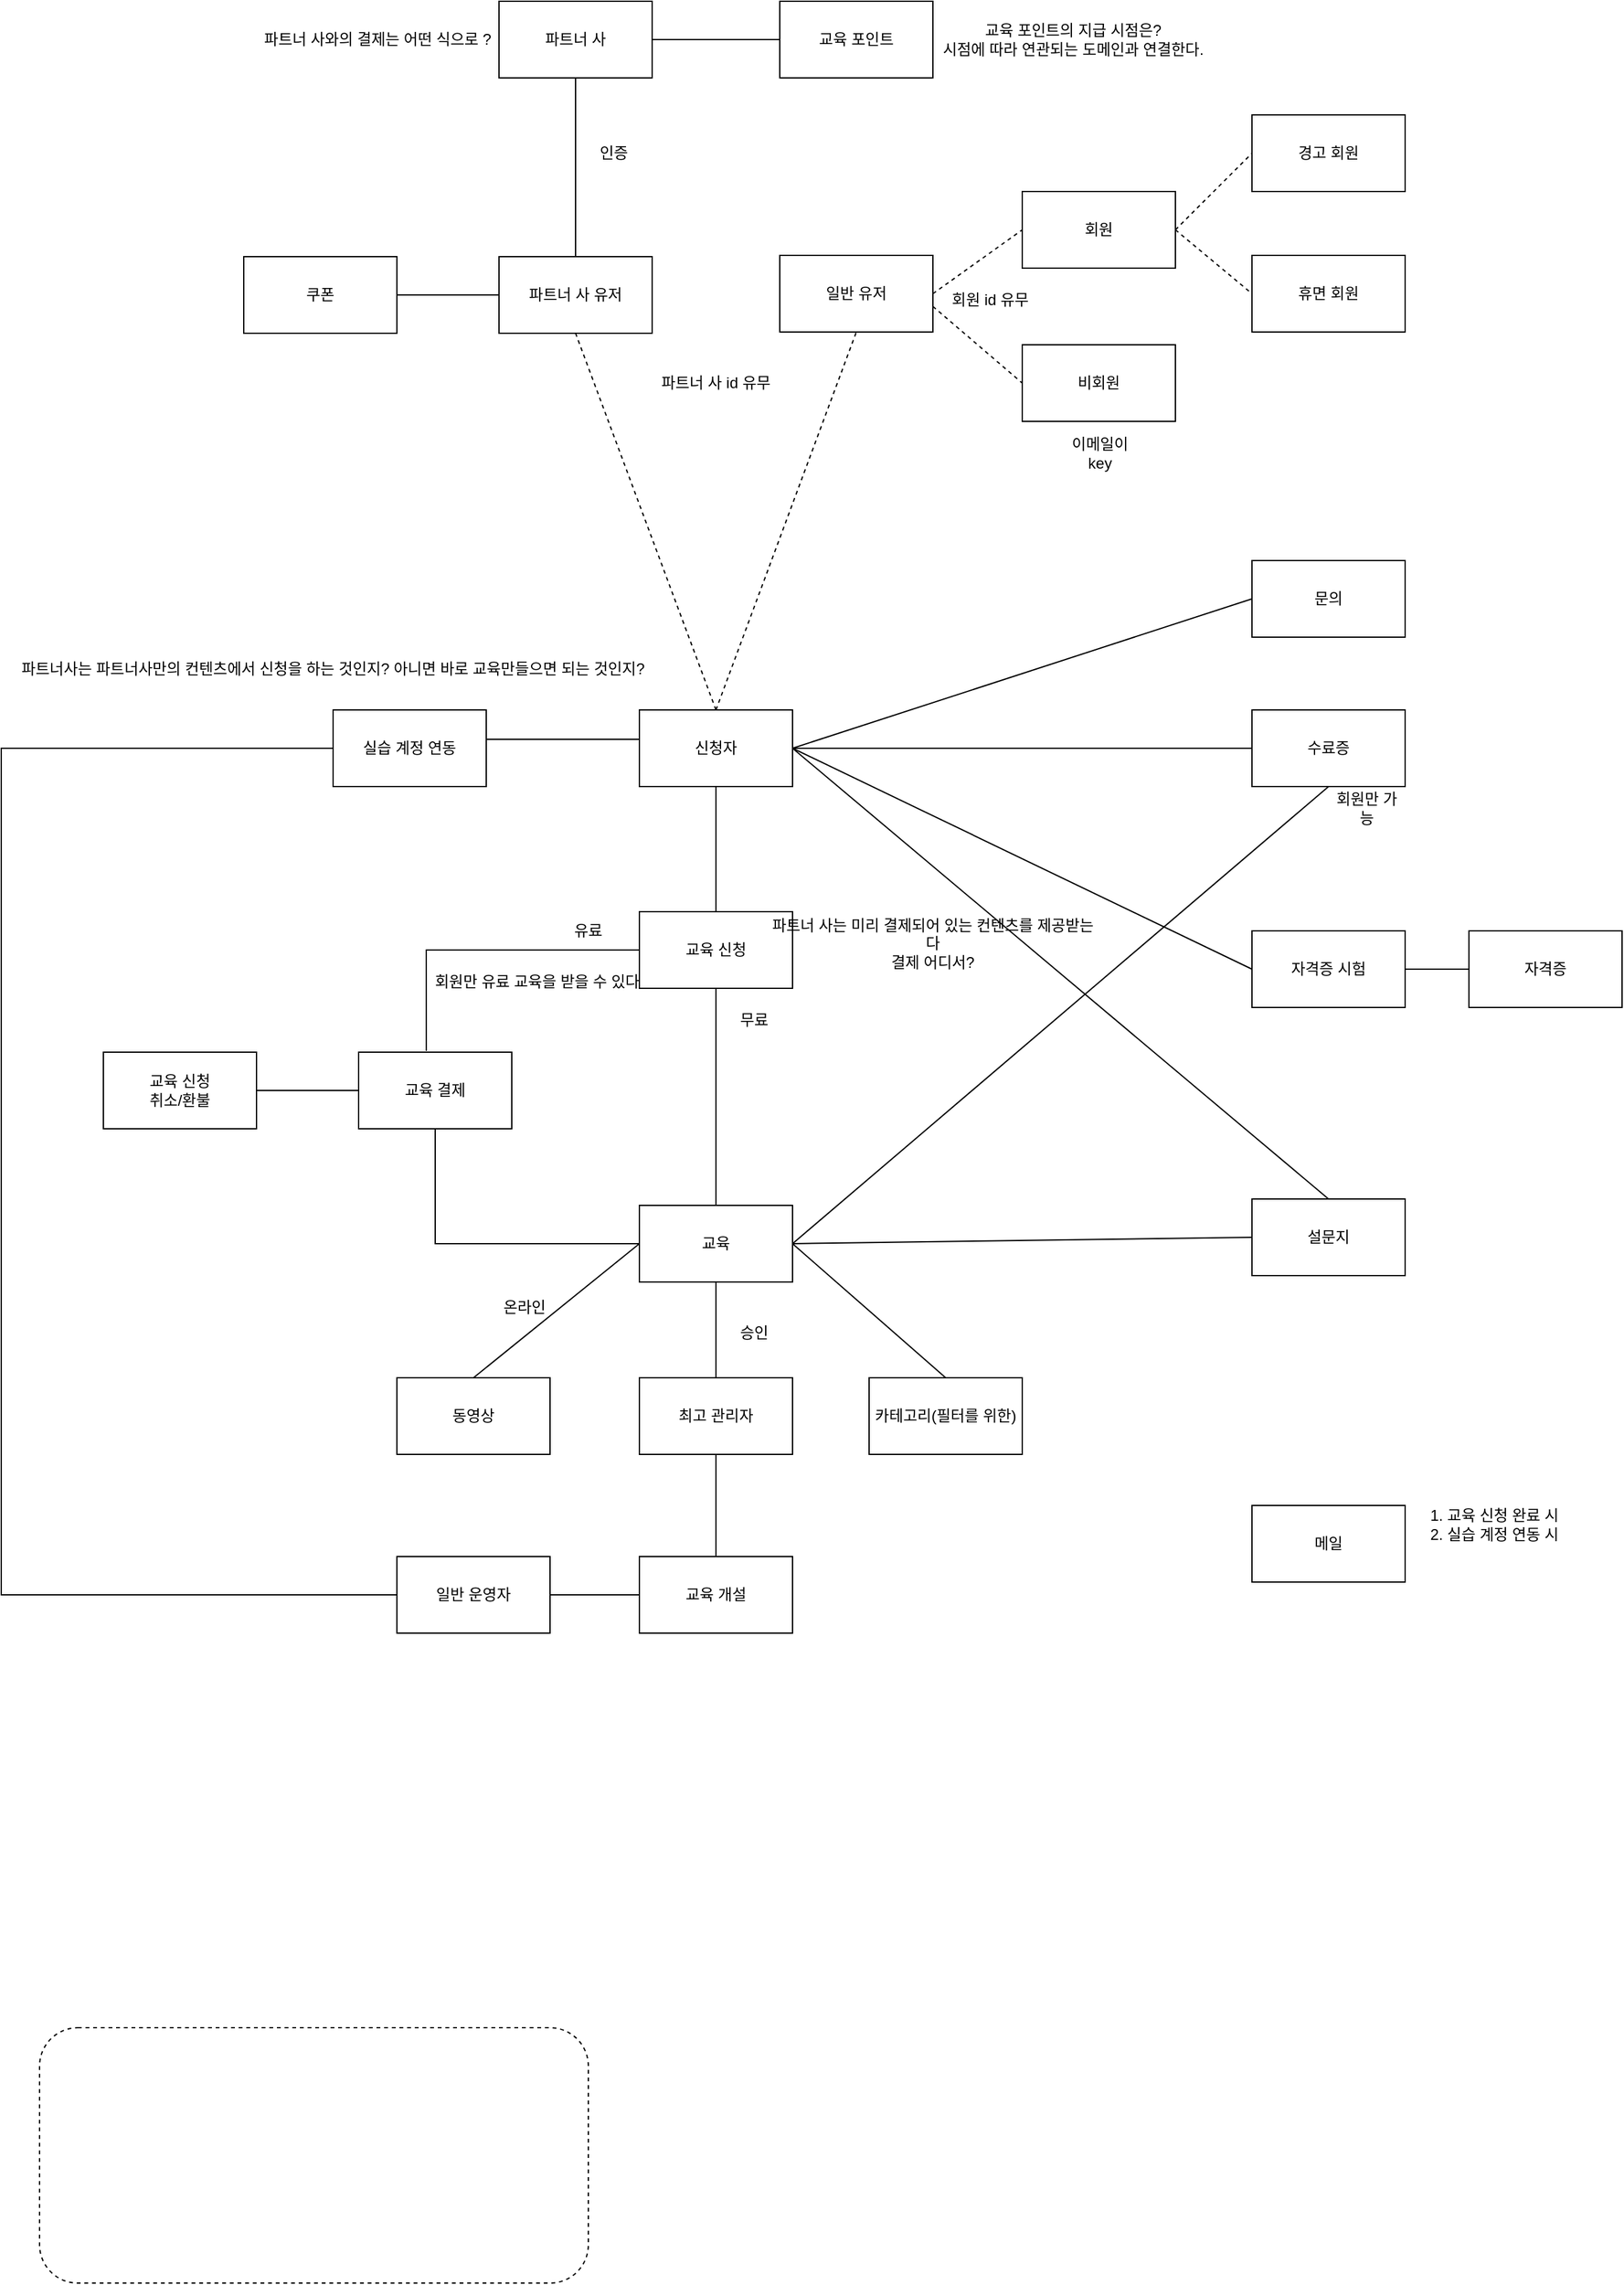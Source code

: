 <mxfile version="17.1.0" type="github">
  <diagram id="C5RBs43oDa-KdzZeNtuy" name="Page-1">
    <mxGraphModel dx="2977" dy="2316" grid="1" gridSize="10" guides="1" tooltips="1" connect="1" arrows="1" fold="1" page="1" pageScale="1" pageWidth="827" pageHeight="1169" math="0" shadow="0">
      <root>
        <mxCell id="WIyWlLk6GJQsqaUBKTNV-0" />
        <mxCell id="WIyWlLk6GJQsqaUBKTNV-1" parent="WIyWlLk6GJQsqaUBKTNV-0" />
        <mxCell id="phJNswvs5Cys1aGq2eFr-93" value="" style="rounded=1;whiteSpace=wrap;html=1;dashed=1;" parent="WIyWlLk6GJQsqaUBKTNV-1" vertex="1">
          <mxGeometry x="-260" y="1169" width="430" height="200" as="geometry" />
        </mxCell>
        <mxCell id="phJNswvs5Cys1aGq2eFr-10" value="신청자" style="rounded=0;whiteSpace=wrap;html=1;" parent="WIyWlLk6GJQsqaUBKTNV-1" vertex="1">
          <mxGeometry x="210" y="137" width="120" height="60" as="geometry" />
        </mxCell>
        <mxCell id="phJNswvs5Cys1aGq2eFr-11" value="교육" style="rounded=0;whiteSpace=wrap;html=1;" parent="WIyWlLk6GJQsqaUBKTNV-1" vertex="1">
          <mxGeometry x="210" y="525" width="120" height="60" as="geometry" />
        </mxCell>
        <mxCell id="phJNswvs5Cys1aGq2eFr-28" style="edgeStyle=orthogonalEdgeStyle;rounded=0;orthogonalLoop=1;jettySize=auto;html=1;startArrow=none;startFill=0;endArrow=none;endFill=0;entryX=0.5;entryY=0;entryDx=0;entryDy=0;" parent="WIyWlLk6GJQsqaUBKTNV-1" target="phJNswvs5Cys1aGq2eFr-11" edge="1">
          <mxGeometry relative="1" as="geometry">
            <mxPoint x="270" y="355" as="sourcePoint" />
            <Array as="points">
              <mxPoint x="270" y="395" />
              <mxPoint x="270" y="395" />
            </Array>
          </mxGeometry>
        </mxCell>
        <mxCell id="phJNswvs5Cys1aGq2eFr-12" value="교육 신청" style="rounded=0;whiteSpace=wrap;html=1;" parent="WIyWlLk6GJQsqaUBKTNV-1" vertex="1">
          <mxGeometry x="210" y="295" width="120" height="60" as="geometry" />
        </mxCell>
        <mxCell id="phJNswvs5Cys1aGq2eFr-27" style="edgeStyle=orthogonalEdgeStyle;rounded=0;orthogonalLoop=1;jettySize=auto;html=1;exitX=0.5;exitY=1;exitDx=0;exitDy=0;startArrow=none;startFill=0;endArrow=none;endFill=0;entryX=0;entryY=0.5;entryDx=0;entryDy=0;" parent="WIyWlLk6GJQsqaUBKTNV-1" source="phJNswvs5Cys1aGq2eFr-13" target="phJNswvs5Cys1aGq2eFr-11" edge="1">
          <mxGeometry relative="1" as="geometry" />
        </mxCell>
        <mxCell id="phJNswvs5Cys1aGq2eFr-13" value="교육 결제" style="rounded=0;whiteSpace=wrap;html=1;" parent="WIyWlLk6GJQsqaUBKTNV-1" vertex="1">
          <mxGeometry x="-10" y="405" width="120" height="60" as="geometry" />
        </mxCell>
        <mxCell id="phJNswvs5Cys1aGq2eFr-14" value="파트너 사" style="rounded=0;whiteSpace=wrap;html=1;" parent="WIyWlLk6GJQsqaUBKTNV-1" vertex="1">
          <mxGeometry x="100" y="-418" width="120" height="60" as="geometry" />
        </mxCell>
        <mxCell id="phJNswvs5Cys1aGq2eFr-15" value="최고 관리자" style="rounded=0;whiteSpace=wrap;html=1;" parent="WIyWlLk6GJQsqaUBKTNV-1" vertex="1">
          <mxGeometry x="210" y="660" width="120" height="60" as="geometry" />
        </mxCell>
        <mxCell id="phJNswvs5Cys1aGq2eFr-16" value="일반 운영자" style="rounded=0;whiteSpace=wrap;html=1;" parent="WIyWlLk6GJQsqaUBKTNV-1" vertex="1">
          <mxGeometry x="20" y="800" width="120" height="60" as="geometry" />
        </mxCell>
        <mxCell id="phJNswvs5Cys1aGq2eFr-24" value="" style="endArrow=none;html=1;rounded=0;entryX=0.5;entryY=1;entryDx=0;entryDy=0;exitX=0.5;exitY=0;exitDx=0;exitDy=0;" parent="WIyWlLk6GJQsqaUBKTNV-1" source="phJNswvs5Cys1aGq2eFr-12" target="phJNswvs5Cys1aGq2eFr-10" edge="1">
          <mxGeometry width="50" height="50" relative="1" as="geometry">
            <mxPoint x="210" y="395" as="sourcePoint" />
            <mxPoint x="260" y="345" as="targetPoint" />
          </mxGeometry>
        </mxCell>
        <mxCell id="phJNswvs5Cys1aGq2eFr-25" value="" style="endArrow=none;html=1;rounded=0;exitX=0.442;exitY=-0.017;exitDx=0;exitDy=0;exitPerimeter=0;entryX=0;entryY=0.5;entryDx=0;entryDy=0;" parent="WIyWlLk6GJQsqaUBKTNV-1" source="phJNswvs5Cys1aGq2eFr-13" target="phJNswvs5Cys1aGq2eFr-12" edge="1">
          <mxGeometry width="50" height="50" relative="1" as="geometry">
            <mxPoint x="210" y="395" as="sourcePoint" />
            <mxPoint x="260" y="345" as="targetPoint" />
            <Array as="points">
              <mxPoint x="43" y="325" />
              <mxPoint x="113" y="325" />
            </Array>
          </mxGeometry>
        </mxCell>
        <mxCell id="phJNswvs5Cys1aGq2eFr-30" value="유료" style="text;html=1;strokeColor=none;fillColor=none;align=center;verticalAlign=middle;whiteSpace=wrap;rounded=0;" parent="WIyWlLk6GJQsqaUBKTNV-1" vertex="1">
          <mxGeometry x="140" y="295" width="60" height="30" as="geometry" />
        </mxCell>
        <mxCell id="phJNswvs5Cys1aGq2eFr-31" value="무료" style="text;html=1;strokeColor=none;fillColor=none;align=center;verticalAlign=middle;whiteSpace=wrap;rounded=0;" parent="WIyWlLk6GJQsqaUBKTNV-1" vertex="1">
          <mxGeometry x="270" y="365" width="60" height="30" as="geometry" />
        </mxCell>
        <mxCell id="phJNswvs5Cys1aGq2eFr-34" value="일반 유저" style="rounded=0;whiteSpace=wrap;html=1;" parent="WIyWlLk6GJQsqaUBKTNV-1" vertex="1">
          <mxGeometry x="320" y="-219" width="120" height="60" as="geometry" />
        </mxCell>
        <mxCell id="phJNswvs5Cys1aGq2eFr-37" value="" style="endArrow=none;html=1;rounded=0;entryX=0.5;entryY=1;entryDx=0;entryDy=0;exitX=0.5;exitY=0;exitDx=0;exitDy=0;dashed=1;" parent="WIyWlLk6GJQsqaUBKTNV-1" source="phJNswvs5Cys1aGq2eFr-10" target="phJNswvs5Cys1aGq2eFr-34" edge="1">
          <mxGeometry width="50" height="50" relative="1" as="geometry">
            <mxPoint x="270" y="82" as="sourcePoint" />
            <mxPoint x="180" y="30" as="targetPoint" />
            <Array as="points" />
          </mxGeometry>
        </mxCell>
        <mxCell id="phJNswvs5Cys1aGq2eFr-38" value="회원" style="rounded=0;whiteSpace=wrap;html=1;" parent="WIyWlLk6GJQsqaUBKTNV-1" vertex="1">
          <mxGeometry x="510" y="-269" width="120" height="60" as="geometry" />
        </mxCell>
        <mxCell id="phJNswvs5Cys1aGq2eFr-39" value="비회원" style="rounded=0;whiteSpace=wrap;html=1;" parent="WIyWlLk6GJQsqaUBKTNV-1" vertex="1">
          <mxGeometry x="510" y="-149" width="120" height="60" as="geometry" />
        </mxCell>
        <mxCell id="phJNswvs5Cys1aGq2eFr-40" value="" style="endArrow=none;html=1;rounded=0;entryX=0;entryY=0.5;entryDx=0;entryDy=0;exitX=1;exitY=0.5;exitDx=0;exitDy=0;dashed=1;" parent="WIyWlLk6GJQsqaUBKTNV-1" source="phJNswvs5Cys1aGq2eFr-34" target="phJNswvs5Cys1aGq2eFr-38" edge="1">
          <mxGeometry width="50" height="50" relative="1" as="geometry">
            <mxPoint x="280" y="-84" as="sourcePoint" />
            <mxPoint x="390" y="-139" as="targetPoint" />
            <Array as="points" />
          </mxGeometry>
        </mxCell>
        <mxCell id="phJNswvs5Cys1aGq2eFr-41" value="" style="endArrow=none;html=1;rounded=0;entryX=0;entryY=0.5;entryDx=0;entryDy=0;dashed=1;" parent="WIyWlLk6GJQsqaUBKTNV-1" target="phJNswvs5Cys1aGq2eFr-39" edge="1">
          <mxGeometry width="50" height="50" relative="1" as="geometry">
            <mxPoint x="440" y="-179" as="sourcePoint" />
            <mxPoint x="520" y="-229" as="targetPoint" />
            <Array as="points" />
          </mxGeometry>
        </mxCell>
        <mxCell id="phJNswvs5Cys1aGq2eFr-42" value="파트너 사 유저" style="rounded=0;whiteSpace=wrap;html=1;" parent="WIyWlLk6GJQsqaUBKTNV-1" vertex="1">
          <mxGeometry x="100" y="-218" width="120" height="60" as="geometry" />
        </mxCell>
        <mxCell id="phJNswvs5Cys1aGq2eFr-45" value="" style="endArrow=none;html=1;rounded=0;entryX=0.5;entryY=1;entryDx=0;entryDy=0;exitX=0.5;exitY=0;exitDx=0;exitDy=0;dashed=1;" parent="WIyWlLk6GJQsqaUBKTNV-1" source="phJNswvs5Cys1aGq2eFr-10" target="phJNswvs5Cys1aGq2eFr-42" edge="1">
          <mxGeometry width="50" height="50" relative="1" as="geometry">
            <mxPoint x="270" y="82" as="sourcePoint" />
            <mxPoint x="240" y="140" as="targetPoint" />
          </mxGeometry>
        </mxCell>
        <mxCell id="phJNswvs5Cys1aGq2eFr-46" value="" style="endArrow=none;html=1;rounded=0;entryX=0;entryY=0.5;entryDx=0;entryDy=0;" parent="WIyWlLk6GJQsqaUBKTNV-1" source="phJNswvs5Cys1aGq2eFr-16" target="phJNswvs5Cys1aGq2eFr-47" edge="1">
          <mxGeometry width="50" height="50" relative="1" as="geometry">
            <mxPoint x="190" y="620" as="sourcePoint" />
            <mxPoint x="240" y="570" as="targetPoint" />
          </mxGeometry>
        </mxCell>
        <mxCell id="phJNswvs5Cys1aGq2eFr-47" value="교육 개설" style="rounded=0;whiteSpace=wrap;html=1;" parent="WIyWlLk6GJQsqaUBKTNV-1" vertex="1">
          <mxGeometry x="210" y="800" width="120" height="60" as="geometry" />
        </mxCell>
        <mxCell id="phJNswvs5Cys1aGq2eFr-48" value="" style="endArrow=none;html=1;rounded=0;exitX=0.5;exitY=0;exitDx=0;exitDy=0;entryX=0.5;entryY=1;entryDx=0;entryDy=0;" parent="WIyWlLk6GJQsqaUBKTNV-1" source="phJNswvs5Cys1aGq2eFr-47" target="phJNswvs5Cys1aGq2eFr-15" edge="1">
          <mxGeometry width="50" height="50" relative="1" as="geometry">
            <mxPoint x="190" y="530" as="sourcePoint" />
            <mxPoint x="410" y="770" as="targetPoint" />
          </mxGeometry>
        </mxCell>
        <mxCell id="phJNswvs5Cys1aGq2eFr-49" value="" style="endArrow=none;html=1;rounded=0;exitX=0.5;exitY=0;exitDx=0;exitDy=0;entryX=0.5;entryY=1;entryDx=0;entryDy=0;" parent="WIyWlLk6GJQsqaUBKTNV-1" source="phJNswvs5Cys1aGq2eFr-15" target="phJNswvs5Cys1aGq2eFr-11" edge="1">
          <mxGeometry width="50" height="50" relative="1" as="geometry">
            <mxPoint x="190" y="680" as="sourcePoint" />
            <mxPoint x="240" y="630" as="targetPoint" />
          </mxGeometry>
        </mxCell>
        <mxCell id="phJNswvs5Cys1aGq2eFr-50" value="수료증" style="rounded=0;whiteSpace=wrap;html=1;" parent="WIyWlLk6GJQsqaUBKTNV-1" vertex="1">
          <mxGeometry x="690" y="137" width="120" height="60" as="geometry" />
        </mxCell>
        <mxCell id="phJNswvs5Cys1aGq2eFr-52" value="파트너 사는 미리 결제되어 있는 컨텐츠를 제공받는다&lt;br&gt;결제 어디서?" style="text;html=1;strokeColor=none;fillColor=none;align=center;verticalAlign=middle;whiteSpace=wrap;rounded=0;" parent="WIyWlLk6GJQsqaUBKTNV-1" vertex="1">
          <mxGeometry x="310" y="305" width="260" height="30" as="geometry" />
        </mxCell>
        <mxCell id="phJNswvs5Cys1aGq2eFr-58" value="회원만 유료 교육을 받을 수 있다" style="text;html=1;strokeColor=none;fillColor=none;align=center;verticalAlign=middle;whiteSpace=wrap;rounded=0;" parent="WIyWlLk6GJQsqaUBKTNV-1" vertex="1">
          <mxGeometry x="30" y="335" width="200" height="30" as="geometry" />
        </mxCell>
        <mxCell id="phJNswvs5Cys1aGq2eFr-59" value="설문지" style="rounded=0;whiteSpace=wrap;html=1;" parent="WIyWlLk6GJQsqaUBKTNV-1" vertex="1">
          <mxGeometry x="690" y="520" width="120" height="60" as="geometry" />
        </mxCell>
        <mxCell id="phJNswvs5Cys1aGq2eFr-60" value="동영상" style="rounded=0;whiteSpace=wrap;html=1;" parent="WIyWlLk6GJQsqaUBKTNV-1" vertex="1">
          <mxGeometry x="20" y="660" width="120" height="60" as="geometry" />
        </mxCell>
        <mxCell id="phJNswvs5Cys1aGq2eFr-61" value="" style="endArrow=none;html=1;rounded=0;entryX=0.5;entryY=0;entryDx=0;entryDy=0;" parent="WIyWlLk6GJQsqaUBKTNV-1" target="phJNswvs5Cys1aGq2eFr-60" edge="1">
          <mxGeometry width="50" height="50" relative="1" as="geometry">
            <mxPoint x="210" y="555" as="sourcePoint" />
            <mxPoint x="460" y="560" as="targetPoint" />
          </mxGeometry>
        </mxCell>
        <mxCell id="phJNswvs5Cys1aGq2eFr-63" value="문의" style="rounded=0;whiteSpace=wrap;html=1;" parent="WIyWlLk6GJQsqaUBKTNV-1" vertex="1">
          <mxGeometry x="690" y="20" width="120" height="60" as="geometry" />
        </mxCell>
        <mxCell id="phJNswvs5Cys1aGq2eFr-64" value="온라인" style="text;html=1;strokeColor=none;fillColor=none;align=center;verticalAlign=middle;whiteSpace=wrap;rounded=0;" parent="WIyWlLk6GJQsqaUBKTNV-1" vertex="1">
          <mxGeometry x="90" y="590" width="60" height="30" as="geometry" />
        </mxCell>
        <mxCell id="phJNswvs5Cys1aGq2eFr-65" value="" style="endArrow=none;html=1;rounded=0;exitX=1;exitY=0.5;exitDx=0;exitDy=0;entryX=0.5;entryY=1;entryDx=0;entryDy=0;" parent="WIyWlLk6GJQsqaUBKTNV-1" source="phJNswvs5Cys1aGq2eFr-11" target="phJNswvs5Cys1aGq2eFr-50" edge="1">
          <mxGeometry width="50" height="50" relative="1" as="geometry">
            <mxPoint x="410" y="600" as="sourcePoint" />
            <mxPoint x="460" y="550" as="targetPoint" />
          </mxGeometry>
        </mxCell>
        <mxCell id="phJNswvs5Cys1aGq2eFr-66" value="" style="endArrow=none;html=1;rounded=0;exitX=1;exitY=0.5;exitDx=0;exitDy=0;entryX=0;entryY=0.5;entryDx=0;entryDy=0;" parent="WIyWlLk6GJQsqaUBKTNV-1" source="phJNswvs5Cys1aGq2eFr-11" target="phJNswvs5Cys1aGq2eFr-59" edge="1">
          <mxGeometry width="50" height="50" relative="1" as="geometry">
            <mxPoint x="410" y="600" as="sourcePoint" />
            <mxPoint x="460" y="550" as="targetPoint" />
          </mxGeometry>
        </mxCell>
        <mxCell id="phJNswvs5Cys1aGq2eFr-67" value="승인" style="text;html=1;strokeColor=none;fillColor=none;align=center;verticalAlign=middle;whiteSpace=wrap;rounded=0;" parent="WIyWlLk6GJQsqaUBKTNV-1" vertex="1">
          <mxGeometry x="270" y="610" width="60" height="30" as="geometry" />
        </mxCell>
        <mxCell id="phJNswvs5Cys1aGq2eFr-68" value="교육 신청 &lt;br&gt;취소/환불" style="rounded=0;whiteSpace=wrap;html=1;" parent="WIyWlLk6GJQsqaUBKTNV-1" vertex="1">
          <mxGeometry x="-210" y="405" width="120" height="60" as="geometry" />
        </mxCell>
        <mxCell id="phJNswvs5Cys1aGq2eFr-69" value="" style="endArrow=none;html=1;rounded=0;entryX=0;entryY=0.5;entryDx=0;entryDy=0;exitX=1;exitY=0.5;exitDx=0;exitDy=0;" parent="WIyWlLk6GJQsqaUBKTNV-1" source="phJNswvs5Cys1aGq2eFr-68" target="phJNswvs5Cys1aGq2eFr-13" edge="1">
          <mxGeometry width="50" height="50" relative="1" as="geometry">
            <mxPoint x="240" y="330" as="sourcePoint" />
            <mxPoint x="290" y="280" as="targetPoint" />
          </mxGeometry>
        </mxCell>
        <mxCell id="phJNswvs5Cys1aGq2eFr-72" value="파트너 사 id 유무" style="text;html=1;strokeColor=none;fillColor=none;align=center;verticalAlign=middle;whiteSpace=wrap;rounded=0;" parent="WIyWlLk6GJQsqaUBKTNV-1" vertex="1">
          <mxGeometry x="220" y="-134" width="100" height="30" as="geometry" />
        </mxCell>
        <mxCell id="phJNswvs5Cys1aGq2eFr-73" value="이메일이 key" style="text;html=1;strokeColor=none;fillColor=none;align=center;verticalAlign=middle;whiteSpace=wrap;rounded=0;" parent="WIyWlLk6GJQsqaUBKTNV-1" vertex="1">
          <mxGeometry x="541" y="-79" width="60" height="30" as="geometry" />
        </mxCell>
        <mxCell id="phJNswvs5Cys1aGq2eFr-74" value="경고 회원" style="rounded=0;whiteSpace=wrap;html=1;" parent="WIyWlLk6GJQsqaUBKTNV-1" vertex="1">
          <mxGeometry x="690" y="-329" width="120" height="60" as="geometry" />
        </mxCell>
        <mxCell id="phJNswvs5Cys1aGq2eFr-75" value="휴면 회원" style="rounded=0;whiteSpace=wrap;html=1;" parent="WIyWlLk6GJQsqaUBKTNV-1" vertex="1">
          <mxGeometry x="690" y="-219" width="120" height="60" as="geometry" />
        </mxCell>
        <mxCell id="phJNswvs5Cys1aGq2eFr-76" value="" style="endArrow=none;dashed=1;html=1;rounded=0;entryX=0;entryY=0.5;entryDx=0;entryDy=0;exitX=1;exitY=0.5;exitDx=0;exitDy=0;" parent="WIyWlLk6GJQsqaUBKTNV-1" source="phJNswvs5Cys1aGq2eFr-38" target="phJNswvs5Cys1aGq2eFr-74" edge="1">
          <mxGeometry width="50" height="50" relative="1" as="geometry">
            <mxPoint x="370" y="-139" as="sourcePoint" />
            <mxPoint x="420" y="-189" as="targetPoint" />
          </mxGeometry>
        </mxCell>
        <mxCell id="phJNswvs5Cys1aGq2eFr-77" value="" style="endArrow=none;dashed=1;html=1;rounded=0;entryX=0;entryY=0.5;entryDx=0;entryDy=0;" parent="WIyWlLk6GJQsqaUBKTNV-1" target="phJNswvs5Cys1aGq2eFr-75" edge="1">
          <mxGeometry width="50" height="50" relative="1" as="geometry">
            <mxPoint x="630" y="-239" as="sourcePoint" />
            <mxPoint x="700" y="-289" as="targetPoint" />
          </mxGeometry>
        </mxCell>
        <mxCell id="phJNswvs5Cys1aGq2eFr-78" value="회원만 가능" style="text;html=1;strokeColor=none;fillColor=none;align=center;verticalAlign=middle;whiteSpace=wrap;rounded=0;" parent="WIyWlLk6GJQsqaUBKTNV-1" vertex="1">
          <mxGeometry x="750" y="197" width="60" height="33" as="geometry" />
        </mxCell>
        <mxCell id="phJNswvs5Cys1aGq2eFr-79" value="회원 id 유무" style="text;html=1;strokeColor=none;fillColor=none;align=center;verticalAlign=middle;whiteSpace=wrap;rounded=0;" parent="WIyWlLk6GJQsqaUBKTNV-1" vertex="1">
          <mxGeometry x="440" y="-199" width="90" height="30" as="geometry" />
        </mxCell>
        <mxCell id="phJNswvs5Cys1aGq2eFr-80" value="실습 계정 연동" style="rounded=0;whiteSpace=wrap;html=1;" parent="WIyWlLk6GJQsqaUBKTNV-1" vertex="1">
          <mxGeometry x="-30" y="137" width="120" height="60" as="geometry" />
        </mxCell>
        <mxCell id="phJNswvs5Cys1aGq2eFr-81" value="" style="endArrow=none;html=1;rounded=0;entryX=0;entryY=0.5;entryDx=0;entryDy=0;exitX=1;exitY=0.5;exitDx=0;exitDy=0;" parent="WIyWlLk6GJQsqaUBKTNV-1" edge="1">
          <mxGeometry width="50" height="50" relative="1" as="geometry">
            <mxPoint x="90" y="160" as="sourcePoint" />
            <mxPoint x="210" y="160" as="targetPoint" />
          </mxGeometry>
        </mxCell>
        <mxCell id="phJNswvs5Cys1aGq2eFr-82" value="파트너사는 파트너사만의 컨텐츠에서 신청을 하는 것인지? 아니면 바로 교육만들으면 되는 것인지?" style="text;html=1;strokeColor=none;fillColor=none;align=center;verticalAlign=middle;whiteSpace=wrap;rounded=0;" parent="WIyWlLk6GJQsqaUBKTNV-1" vertex="1">
          <mxGeometry x="-290" y="90" width="520" height="30" as="geometry" />
        </mxCell>
        <mxCell id="phJNswvs5Cys1aGq2eFr-84" value="" style="endArrow=none;html=1;rounded=0;entryX=0.5;entryY=1;entryDx=0;entryDy=0;exitX=0.5;exitY=0;exitDx=0;exitDy=0;" parent="WIyWlLk6GJQsqaUBKTNV-1" source="phJNswvs5Cys1aGq2eFr-42" target="phJNswvs5Cys1aGq2eFr-14" edge="1">
          <mxGeometry width="50" height="50" relative="1" as="geometry">
            <mxPoint x="160" y="-218" as="sourcePoint" />
            <mxPoint x="160" y="-258" as="targetPoint" />
          </mxGeometry>
        </mxCell>
        <mxCell id="phJNswvs5Cys1aGq2eFr-87" value="" style="endArrow=none;html=1;rounded=0;entryX=0;entryY=0.5;entryDx=0;entryDy=0;exitX=0;exitY=0.5;exitDx=0;exitDy=0;" parent="WIyWlLk6GJQsqaUBKTNV-1" source="phJNswvs5Cys1aGq2eFr-16" target="phJNswvs5Cys1aGq2eFr-80" edge="1">
          <mxGeometry width="50" height="50" relative="1" as="geometry">
            <mxPoint x="-220" y="170" as="sourcePoint" />
            <mxPoint x="-150" y="180" as="targetPoint" />
            <Array as="points">
              <mxPoint x="-290" y="830" />
              <mxPoint x="-290" y="450" />
              <mxPoint x="-290" y="167" />
            </Array>
          </mxGeometry>
        </mxCell>
        <mxCell id="phJNswvs5Cys1aGq2eFr-89" value="파트너 사와의 결제는 어떤 식으로 ?" style="text;html=1;strokeColor=none;fillColor=none;align=center;verticalAlign=middle;whiteSpace=wrap;rounded=0;" parent="WIyWlLk6GJQsqaUBKTNV-1" vertex="1">
          <mxGeometry x="-90" y="-403" width="190" height="30" as="geometry" />
        </mxCell>
        <mxCell id="phJNswvs5Cys1aGq2eFr-90" value="교육 포인트" style="rounded=0;whiteSpace=wrap;html=1;" parent="WIyWlLk6GJQsqaUBKTNV-1" vertex="1">
          <mxGeometry x="320" y="-418" width="120" height="60" as="geometry" />
        </mxCell>
        <mxCell id="phJNswvs5Cys1aGq2eFr-91" value="" style="endArrow=none;html=1;rounded=0;entryX=0;entryY=0.5;entryDx=0;entryDy=0;exitX=1;exitY=0.5;exitDx=0;exitDy=0;" parent="WIyWlLk6GJQsqaUBKTNV-1" source="phJNswvs5Cys1aGq2eFr-14" target="phJNswvs5Cys1aGq2eFr-90" edge="1">
          <mxGeometry width="50" height="50" relative="1" as="geometry">
            <mxPoint x="360" y="-34" as="sourcePoint" />
            <mxPoint x="410" y="-84" as="targetPoint" />
          </mxGeometry>
        </mxCell>
        <mxCell id="phJNswvs5Cys1aGq2eFr-92" value="교육 포인트의 지급 시점은?&lt;br&gt;시점에 따라 연관되는 도메인과 연결한다." style="text;html=1;strokeColor=none;fillColor=none;align=center;verticalAlign=middle;whiteSpace=wrap;rounded=0;" parent="WIyWlLk6GJQsqaUBKTNV-1" vertex="1">
          <mxGeometry x="430" y="-403" width="240" height="30" as="geometry" />
        </mxCell>
        <mxCell id="phJNswvs5Cys1aGq2eFr-96" value="" style="endArrow=none;html=1;rounded=0;entryX=1;entryY=0.5;entryDx=0;entryDy=0;exitX=0;exitY=0.5;exitDx=0;exitDy=0;" parent="WIyWlLk6GJQsqaUBKTNV-1" source="phJNswvs5Cys1aGq2eFr-50" target="phJNswvs5Cys1aGq2eFr-10" edge="1">
          <mxGeometry width="50" height="50" relative="1" as="geometry">
            <mxPoint x="360" y="500" as="sourcePoint" />
            <mxPoint x="410" y="450" as="targetPoint" />
          </mxGeometry>
        </mxCell>
        <mxCell id="phJNswvs5Cys1aGq2eFr-97" value="" style="endArrow=none;html=1;rounded=0;entryX=1;entryY=0.5;entryDx=0;entryDy=0;exitX=0.5;exitY=0;exitDx=0;exitDy=0;" parent="WIyWlLk6GJQsqaUBKTNV-1" source="phJNswvs5Cys1aGq2eFr-59" target="phJNswvs5Cys1aGq2eFr-10" edge="1">
          <mxGeometry width="50" height="50" relative="1" as="geometry">
            <mxPoint x="360" y="500" as="sourcePoint" />
            <mxPoint x="410" y="450" as="targetPoint" />
          </mxGeometry>
        </mxCell>
        <mxCell id="phJNswvs5Cys1aGq2eFr-99" value="인증" style="text;html=1;strokeColor=none;fillColor=none;align=center;verticalAlign=middle;whiteSpace=wrap;rounded=0;dashed=1;" parent="WIyWlLk6GJQsqaUBKTNV-1" vertex="1">
          <mxGeometry x="160" y="-314" width="60" height="30" as="geometry" />
        </mxCell>
        <mxCell id="phJNswvs5Cys1aGq2eFr-100" value="카테고리(필터를 위한)" style="rounded=0;whiteSpace=wrap;html=1;" parent="WIyWlLk6GJQsqaUBKTNV-1" vertex="1">
          <mxGeometry x="390" y="660" width="120" height="60" as="geometry" />
        </mxCell>
        <mxCell id="phJNswvs5Cys1aGq2eFr-101" value="" style="endArrow=none;html=1;rounded=0;exitX=1;exitY=0.5;exitDx=0;exitDy=0;entryX=0.5;entryY=0;entryDx=0;entryDy=0;" parent="WIyWlLk6GJQsqaUBKTNV-1" source="phJNswvs5Cys1aGq2eFr-11" target="phJNswvs5Cys1aGq2eFr-100" edge="1">
          <mxGeometry width="50" height="50" relative="1" as="geometry">
            <mxPoint x="360" y="580" as="sourcePoint" />
            <mxPoint x="410" y="530" as="targetPoint" />
          </mxGeometry>
        </mxCell>
        <mxCell id="phJNswvs5Cys1aGq2eFr-102" value="쿠폰" style="rounded=0;whiteSpace=wrap;html=1;" parent="WIyWlLk6GJQsqaUBKTNV-1" vertex="1">
          <mxGeometry x="-100" y="-218" width="120" height="60" as="geometry" />
        </mxCell>
        <mxCell id="phJNswvs5Cys1aGq2eFr-103" value="" style="endArrow=none;html=1;rounded=0;exitX=1;exitY=0.5;exitDx=0;exitDy=0;entryX=0;entryY=0.5;entryDx=0;entryDy=0;" parent="WIyWlLk6GJQsqaUBKTNV-1" source="phJNswvs5Cys1aGq2eFr-102" target="phJNswvs5Cys1aGq2eFr-42" edge="1">
          <mxGeometry width="50" height="50" relative="1" as="geometry">
            <mxPoint x="360" y="-44" as="sourcePoint" />
            <mxPoint x="410" y="-94" as="targetPoint" />
          </mxGeometry>
        </mxCell>
        <mxCell id="phJNswvs5Cys1aGq2eFr-104" value="" style="endArrow=none;html=1;rounded=0;entryX=0;entryY=0.5;entryDx=0;entryDy=0;exitX=1;exitY=0.5;exitDx=0;exitDy=0;" parent="WIyWlLk6GJQsqaUBKTNV-1" source="phJNswvs5Cys1aGq2eFr-10" target="phJNswvs5Cys1aGq2eFr-63" edge="1">
          <mxGeometry width="50" height="50" relative="1" as="geometry">
            <mxPoint x="360" y="80" as="sourcePoint" />
            <mxPoint x="410" y="30" as="targetPoint" />
          </mxGeometry>
        </mxCell>
        <mxCell id="phJNswvs5Cys1aGq2eFr-105" value="자격증 시험" style="rounded=0;whiteSpace=wrap;html=1;" parent="WIyWlLk6GJQsqaUBKTNV-1" vertex="1">
          <mxGeometry x="690" y="310" width="120" height="60" as="geometry" />
        </mxCell>
        <mxCell id="phJNswvs5Cys1aGq2eFr-106" value="자격증" style="rounded=0;whiteSpace=wrap;html=1;" parent="WIyWlLk6GJQsqaUBKTNV-1" vertex="1">
          <mxGeometry x="860" y="310" width="120" height="60" as="geometry" />
        </mxCell>
        <mxCell id="phJNswvs5Cys1aGq2eFr-107" value="" style="endArrow=none;html=1;rounded=0;entryX=0;entryY=0.5;entryDx=0;entryDy=0;exitX=1;exitY=0.5;exitDx=0;exitDy=0;" parent="WIyWlLk6GJQsqaUBKTNV-1" source="phJNswvs5Cys1aGq2eFr-105" target="phJNswvs5Cys1aGq2eFr-106" edge="1">
          <mxGeometry width="50" height="50" relative="1" as="geometry">
            <mxPoint x="591" y="140" as="sourcePoint" />
            <mxPoint x="641" y="90" as="targetPoint" />
          </mxGeometry>
        </mxCell>
        <mxCell id="phJNswvs5Cys1aGq2eFr-108" value="" style="endArrow=none;html=1;rounded=0;entryX=0;entryY=0.5;entryDx=0;entryDy=0;exitX=1;exitY=0.5;exitDx=0;exitDy=0;" parent="WIyWlLk6GJQsqaUBKTNV-1" source="phJNswvs5Cys1aGq2eFr-10" target="phJNswvs5Cys1aGq2eFr-105" edge="1">
          <mxGeometry width="50" height="50" relative="1" as="geometry">
            <mxPoint x="340" y="177" as="sourcePoint" />
            <mxPoint x="700" y="60" as="targetPoint" />
          </mxGeometry>
        </mxCell>
        <mxCell id="phJNswvs5Cys1aGq2eFr-109" value="메일" style="rounded=0;whiteSpace=wrap;html=1;" parent="WIyWlLk6GJQsqaUBKTNV-1" vertex="1">
          <mxGeometry x="690" y="760" width="120" height="60" as="geometry" />
        </mxCell>
        <mxCell id="phJNswvs5Cys1aGq2eFr-110" value="1. 교육 신청 완료 시&lt;br&gt;2. 실습 계정 연동 시" style="text;html=1;strokeColor=none;fillColor=none;align=center;verticalAlign=middle;whiteSpace=wrap;rounded=0;" parent="WIyWlLk6GJQsqaUBKTNV-1" vertex="1">
          <mxGeometry x="800" y="760" width="160" height="30" as="geometry" />
        </mxCell>
      </root>
    </mxGraphModel>
  </diagram>
</mxfile>
